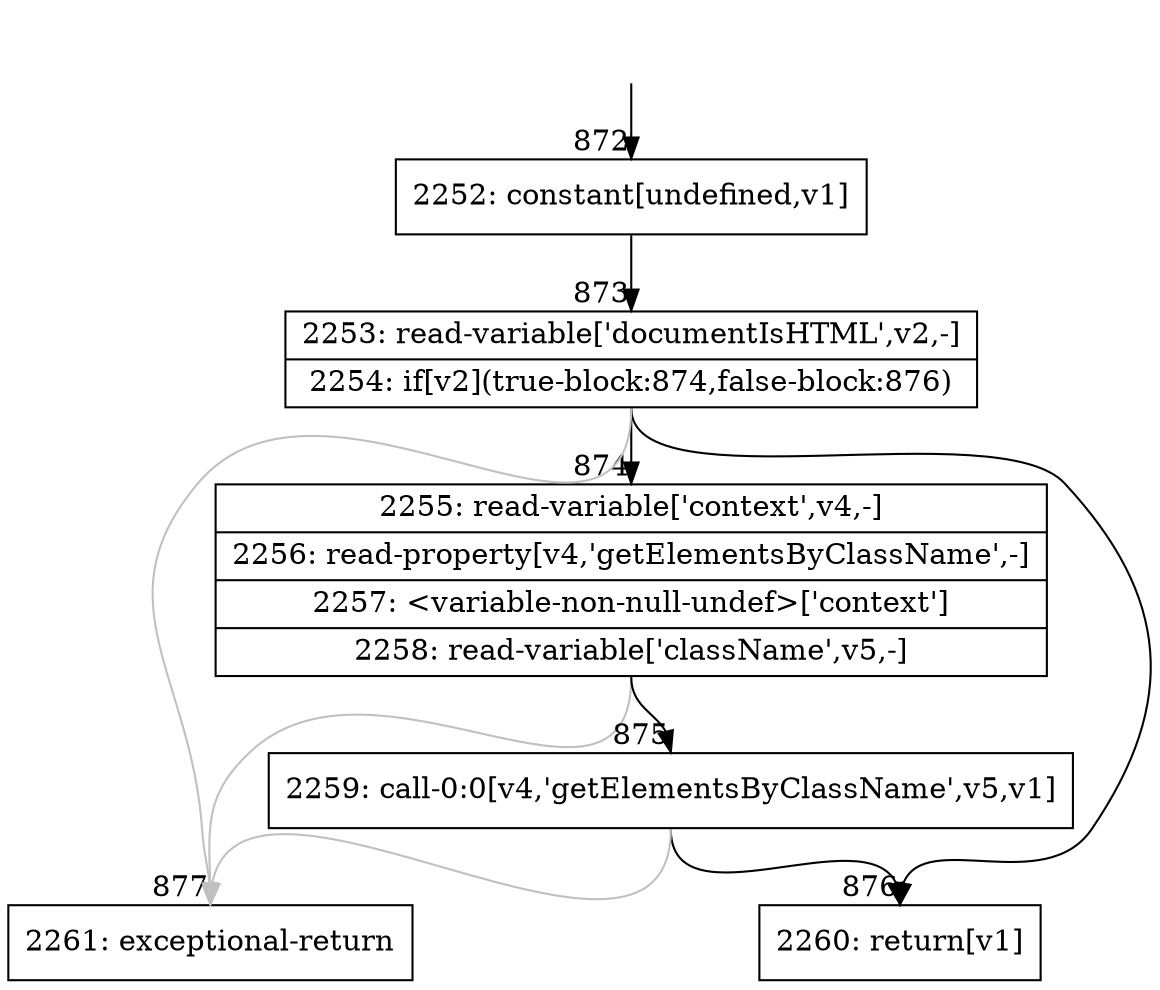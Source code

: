 digraph {
rankdir="TD"
BB_entry77[shape=none,label=""];
BB_entry77 -> BB872 [tailport=s, headport=n, headlabel="    872"]
BB872 [shape=record label="{2252: constant[undefined,v1]}" ] 
BB872 -> BB873 [tailport=s, headport=n, headlabel="      873"]
BB873 [shape=record label="{2253: read-variable['documentIsHTML',v2,-]|2254: if[v2](true-block:874,false-block:876)}" ] 
BB873 -> BB874 [tailport=s, headport=n, headlabel="      874"]
BB873 -> BB876 [tailport=s, headport=n, headlabel="      876"]
BB873 -> BB877 [tailport=s, headport=n, color=gray, headlabel="      877"]
BB874 [shape=record label="{2255: read-variable['context',v4,-]|2256: read-property[v4,'getElementsByClassName',-]|2257: \<variable-non-null-undef\>['context']|2258: read-variable['className',v5,-]}" ] 
BB874 -> BB875 [tailport=s, headport=n, headlabel="      875"]
BB874 -> BB877 [tailport=s, headport=n, color=gray]
BB875 [shape=record label="{2259: call-0:0[v4,'getElementsByClassName',v5,v1]}" ] 
BB875 -> BB876 [tailport=s, headport=n]
BB875 -> BB877 [tailport=s, headport=n, color=gray]
BB876 [shape=record label="{2260: return[v1]}" ] 
BB877 [shape=record label="{2261: exceptional-return}" ] 
}
